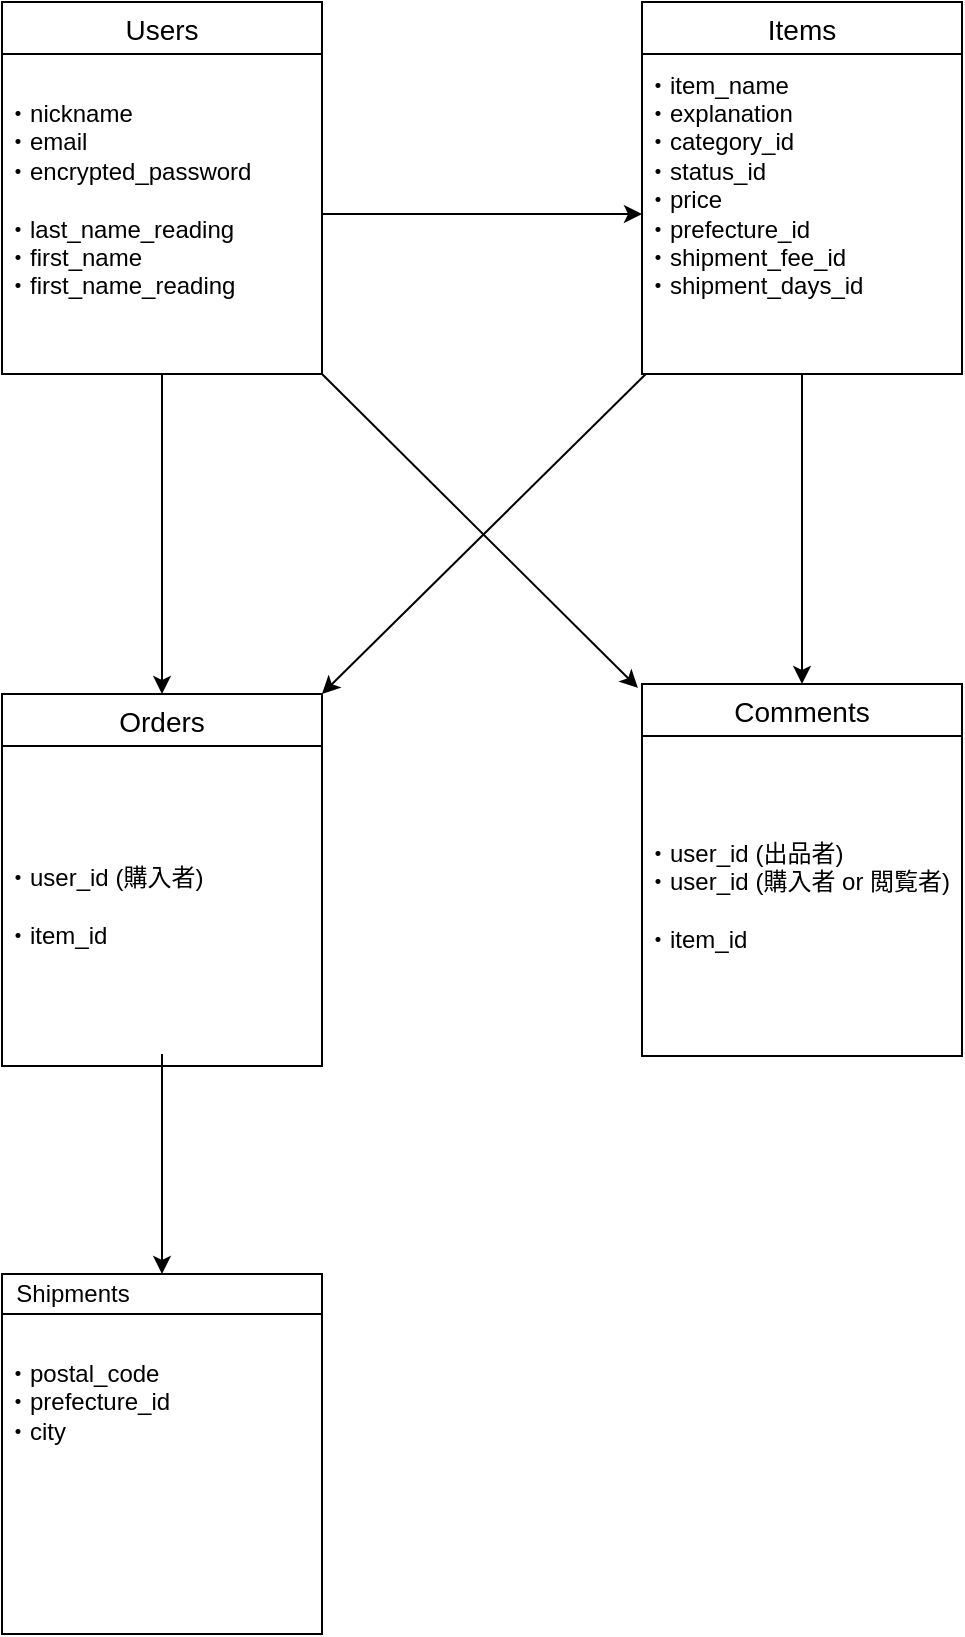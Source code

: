 <mxfile>
    <diagram id="qnPIGTyLzPCR4A3-l77a" name="ページ1">
        <mxGraphModel dx="1459" dy="836" grid="1" gridSize="10" guides="1" tooltips="1" connect="1" arrows="1" fold="1" page="1" pageScale="1" pageWidth="827" pageHeight="1169" math="0" shadow="0">
            <root>
                <mxCell id="0"/>
                <mxCell id="1" parent="0"/>
                <mxCell id="15" value="" style="group" parent="1" vertex="1" connectable="0">
                    <mxGeometry x="100" y="160" width="160" height="180" as="geometry"/>
                </mxCell>
                <mxCell id="10" value="・&lt;span&gt;nickname&lt;/span&gt;&lt;br&gt;・email&lt;br&gt;・encrypted_password&lt;br&gt;&lt;font color=&quot;#ffffff&quot;&gt;・name&lt;/font&gt;&lt;br&gt;&lt;font color=&quot;#ffffff&quot;&gt;・birthday&lt;/font&gt;" style="whiteSpace=wrap;html=1;align=left;" parent="15" vertex="1">
                    <mxGeometry y="20" width="160" height="160" as="geometry"/>
                </mxCell>
                <mxCell id="14" value="" style="group" parent="15" vertex="1" connectable="0">
                    <mxGeometry width="160" height="20" as="geometry"/>
                </mxCell>
                <mxCell id="4" value="" style="whiteSpace=wrap;html=1;" parent="14" vertex="1">
                    <mxGeometry width="160" height="20" as="geometry"/>
                </mxCell>
                <mxCell id="9" value="Users" style="text;html=1;align=center;verticalAlign=middle;resizable=0;points=[];autosize=1;strokeColor=none;" parent="14" vertex="1">
                    <mxGeometry width="50" height="20" as="geometry"/>
                </mxCell>
                <mxCell id="16" value="" style="group" parent="1" vertex="1" connectable="0">
                    <mxGeometry x="420" y="154" width="160" height="186" as="geometry"/>
                </mxCell>
                <mxCell id="17" value="・image&lt;br&gt;・item_name&lt;br&gt;・explanation&lt;br&gt;・detail (category, status)&lt;br&gt;・price&lt;br&gt;&lt;br&gt;&lt;font color=&quot;#ffffff&quot;&gt;・user_id (出品者)&lt;/font&gt;" style="whiteSpace=wrap;html=1;align=left;" parent="16" vertex="1">
                    <mxGeometry y="20" width="160" height="160" as="geometry"/>
                </mxCell>
                <mxCell id="18" value="" style="group" parent="16" vertex="1" connectable="0">
                    <mxGeometry width="160" height="186" as="geometry"/>
                </mxCell>
                <mxCell id="19" value="" style="whiteSpace=wrap;html=1;" parent="18" vertex="1">
                    <mxGeometry width="160" height="20" as="geometry"/>
                </mxCell>
                <mxCell id="20" value="Items" style="text;html=1;align=center;verticalAlign=middle;resizable=0;points=[];autosize=1;strokeColor=none;" parent="18" vertex="1">
                    <mxGeometry x="5" width="40" height="20" as="geometry"/>
                </mxCell>
                <mxCell id="59" value="Items" style="swimlane;fontStyle=0;childLayout=stackLayout;horizontal=1;startSize=26;horizontalStack=0;resizeParent=1;resizeParentMax=0;resizeLast=0;collapsible=1;marginBottom=0;align=center;fontSize=14;" vertex="1" parent="18">
                    <mxGeometry width="160" height="186" as="geometry">
                        <mxRectangle x="600" y="160" width="60" height="26" as="alternateBounds"/>
                    </mxGeometry>
                </mxCell>
                <mxCell id="60" value="・item_name&lt;br&gt;・explanation&lt;br&gt;・category_id&lt;br&gt;・status_id&lt;br&gt;・price&lt;br&gt;・prefecture_id&lt;br&gt;・shipment_fee_id&lt;br&gt;・shipment_days_id&lt;br&gt;&lt;br&gt;&lt;font color=&quot;#ffffff&quot;&gt;・user_id (出品者)&lt;/font&gt;" style="whiteSpace=wrap;html=1;align=left;" vertex="1" parent="59">
                    <mxGeometry y="26" width="160" height="160" as="geometry"/>
                </mxCell>
                <mxCell id="21" value="" style="group" parent="1" vertex="1" connectable="0">
                    <mxGeometry x="100" y="500" width="160" height="186" as="geometry"/>
                </mxCell>
                <mxCell id="22" value="・token&lt;br&gt;&lt;br&gt;・user_id (購入者)&lt;br&gt;&lt;br&gt;・item_id" style="whiteSpace=wrap;html=1;align=left;" parent="21" vertex="1">
                    <mxGeometry y="20" width="160" height="160" as="geometry"/>
                </mxCell>
                <mxCell id="23" value="" style="group" parent="21" vertex="1" connectable="0">
                    <mxGeometry width="160" height="186" as="geometry"/>
                </mxCell>
                <mxCell id="24" value="" style="whiteSpace=wrap;html=1;" parent="23" vertex="1">
                    <mxGeometry width="160" height="20" as="geometry"/>
                </mxCell>
                <mxCell id="25" value="Orders" style="text;html=1;align=center;verticalAlign=middle;resizable=0;points=[];autosize=1;strokeColor=none;" parent="23" vertex="1">
                    <mxGeometry width="50" height="20" as="geometry"/>
                </mxCell>
                <mxCell id="63" value="Orders" style="swimlane;fontStyle=0;childLayout=stackLayout;horizontal=1;startSize=26;horizontalStack=0;resizeParent=1;resizeParentMax=0;resizeLast=0;collapsible=1;marginBottom=0;align=center;fontSize=14;" vertex="1" parent="23">
                    <mxGeometry width="160" height="186" as="geometry">
                        <mxRectangle x="600" y="160" width="60" height="26" as="alternateBounds"/>
                    </mxGeometry>
                </mxCell>
                <mxCell id="64" value="・user_id (購入者)&lt;br&gt;&lt;br&gt;・item_id" style="whiteSpace=wrap;html=1;align=left;" vertex="1" parent="63">
                    <mxGeometry y="26" width="160" height="160" as="geometry"/>
                </mxCell>
                <mxCell id="26" value="" style="group" parent="1" vertex="1" connectable="0">
                    <mxGeometry x="100" y="790" width="160" height="180" as="geometry"/>
                </mxCell>
                <mxCell id="27" value="・postal_code&lt;br&gt;・prefecture_id&lt;br&gt;・city&lt;br&gt;&lt;font color=&quot;#ffffff&quot;&gt;・house_number&lt;/font&gt;&lt;br&gt;&lt;font color=&quot;#ffffff&quot;&gt;・building_name&lt;br&gt;・telephone_number&lt;br&gt;&lt;br&gt;・order_id&lt;br&gt;&lt;/font&gt;" style="whiteSpace=wrap;html=1;align=left;" parent="26" vertex="1">
                    <mxGeometry y="20" width="160" height="160" as="geometry"/>
                </mxCell>
                <mxCell id="28" value="" style="group" parent="26" vertex="1" connectable="0">
                    <mxGeometry width="160" height="20" as="geometry"/>
                </mxCell>
                <mxCell id="29" value="" style="whiteSpace=wrap;html=1;" parent="28" vertex="1">
                    <mxGeometry width="160" height="20" as="geometry"/>
                </mxCell>
                <mxCell id="30" value="Shipments" style="text;html=1;align=center;verticalAlign=middle;resizable=0;points=[];autosize=1;strokeColor=none;" parent="28" vertex="1">
                    <mxGeometry width="70" height="20" as="geometry"/>
                </mxCell>
                <mxCell id="31" style="edgeStyle=orthogonalEdgeStyle;rounded=0;orthogonalLoop=1;jettySize=auto;html=1;shadow=0;" edge="1" parent="1" source="10">
                    <mxGeometry relative="1" as="geometry">
                        <mxPoint x="420" y="260" as="targetPoint"/>
                    </mxGeometry>
                </mxCell>
                <mxCell id="32" style="edgeStyle=orthogonalEdgeStyle;rounded=0;orthogonalLoop=1;jettySize=auto;html=1;entryX=0.5;entryY=0;entryDx=0;entryDy=0;" edge="1" parent="1" source="10" target="24">
                    <mxGeometry relative="1" as="geometry"/>
                </mxCell>
                <mxCell id="35" style="edgeStyle=orthogonalEdgeStyle;rounded=0;orthogonalLoop=1;jettySize=auto;html=1;entryX=0.5;entryY=0;entryDx=0;entryDy=0;" edge="1" parent="1" source="22" target="29">
                    <mxGeometry relative="1" as="geometry"/>
                </mxCell>
                <mxCell id="36" style="edgeStyle=none;rounded=0;orthogonalLoop=1;jettySize=auto;html=1;entryX=1;entryY=0;entryDx=0;entryDy=0;exitX=0.012;exitY=1;exitDx=0;exitDy=0;exitPerimeter=0;" edge="1" parent="1" source="60" target="24">
                    <mxGeometry relative="1" as="geometry"/>
                </mxCell>
                <mxCell id="38" value="" style="group" vertex="1" connectable="0" parent="1">
                    <mxGeometry x="420" y="495" width="160" height="186" as="geometry"/>
                </mxCell>
                <mxCell id="39" value="・user_id (出品者)&lt;br&gt;・user_id (購入者 or 閲覧者)&lt;br&gt;&lt;br&gt;・item_id" style="whiteSpace=wrap;html=1;align=left;" vertex="1" parent="38">
                    <mxGeometry y="20" width="160" height="160" as="geometry"/>
                </mxCell>
                <mxCell id="40" value="" style="group" vertex="1" connectable="0" parent="38">
                    <mxGeometry width="160" height="20" as="geometry"/>
                </mxCell>
                <mxCell id="41" value="" style="whiteSpace=wrap;html=1;" vertex="1" parent="40">
                    <mxGeometry width="160" height="20" as="geometry"/>
                </mxCell>
                <mxCell id="42" value="Comments" style="text;html=1;align=center;verticalAlign=middle;resizable=0;points=[];autosize=1;strokeColor=none;" vertex="1" parent="40">
                    <mxGeometry width="70" height="20" as="geometry"/>
                </mxCell>
                <mxCell id="65" value="Comments" style="swimlane;fontStyle=0;childLayout=stackLayout;horizontal=1;startSize=26;horizontalStack=0;resizeParent=1;resizeParentMax=0;resizeLast=0;collapsible=1;marginBottom=0;align=center;fontSize=14;" vertex="1" parent="38">
                    <mxGeometry width="160" height="186" as="geometry">
                        <mxRectangle x="600" y="160" width="60" height="26" as="alternateBounds"/>
                    </mxGeometry>
                </mxCell>
                <mxCell id="66" value="・user_id (出品者)&lt;br&gt;・user_id (購入者 or 閲覧者)&lt;br&gt;&lt;br&gt;・item_id" style="whiteSpace=wrap;html=1;align=left;" vertex="1" parent="65">
                    <mxGeometry y="26" width="160" height="160" as="geometry"/>
                </mxCell>
                <mxCell id="44" style="edgeStyle=none;rounded=0;orthogonalLoop=1;jettySize=auto;html=1;shadow=0;" edge="1" parent="1" target="41">
                    <mxGeometry relative="1" as="geometry">
                        <mxPoint x="500" y="340" as="sourcePoint"/>
                    </mxGeometry>
                </mxCell>
                <mxCell id="45" style="edgeStyle=none;rounded=0;orthogonalLoop=1;jettySize=auto;html=1;entryX=-0.029;entryY=0.1;entryDx=0;entryDy=0;shadow=0;exitX=1;exitY=1;exitDx=0;exitDy=0;entryPerimeter=0;" edge="1" parent="1" source="10" target="42">
                    <mxGeometry relative="1" as="geometry"/>
                </mxCell>
                <mxCell id="46" value="Users" style="swimlane;fontStyle=0;childLayout=stackLayout;horizontal=1;startSize=26;horizontalStack=0;resizeParent=1;resizeParentMax=0;resizeLast=0;collapsible=1;marginBottom=0;align=center;fontSize=14;" vertex="1" parent="1">
                    <mxGeometry x="100" y="154" width="160" height="186" as="geometry">
                        <mxRectangle x="600" y="160" width="60" height="26" as="alternateBounds"/>
                    </mxGeometry>
                </mxCell>
                <mxCell id="58" value="・&lt;span&gt;nickname&lt;/span&gt;&lt;br&gt;・email&lt;br&gt;・encrypted_password&lt;br&gt;&lt;font color=&quot;#ffffff&quot;&gt;・last_name&lt;br&gt;&lt;/font&gt;・last_name_reading&lt;br&gt;・first_name&lt;br&gt;・first_name_reading&lt;br&gt;&lt;font color=&quot;#ffffff&quot;&gt;・birthday&lt;/font&gt;" style="whiteSpace=wrap;html=1;align=left;" vertex="1" parent="46">
                    <mxGeometry y="26" width="160" height="160" as="geometry"/>
                </mxCell>
            </root>
        </mxGraphModel>
    </diagram>
</mxfile>